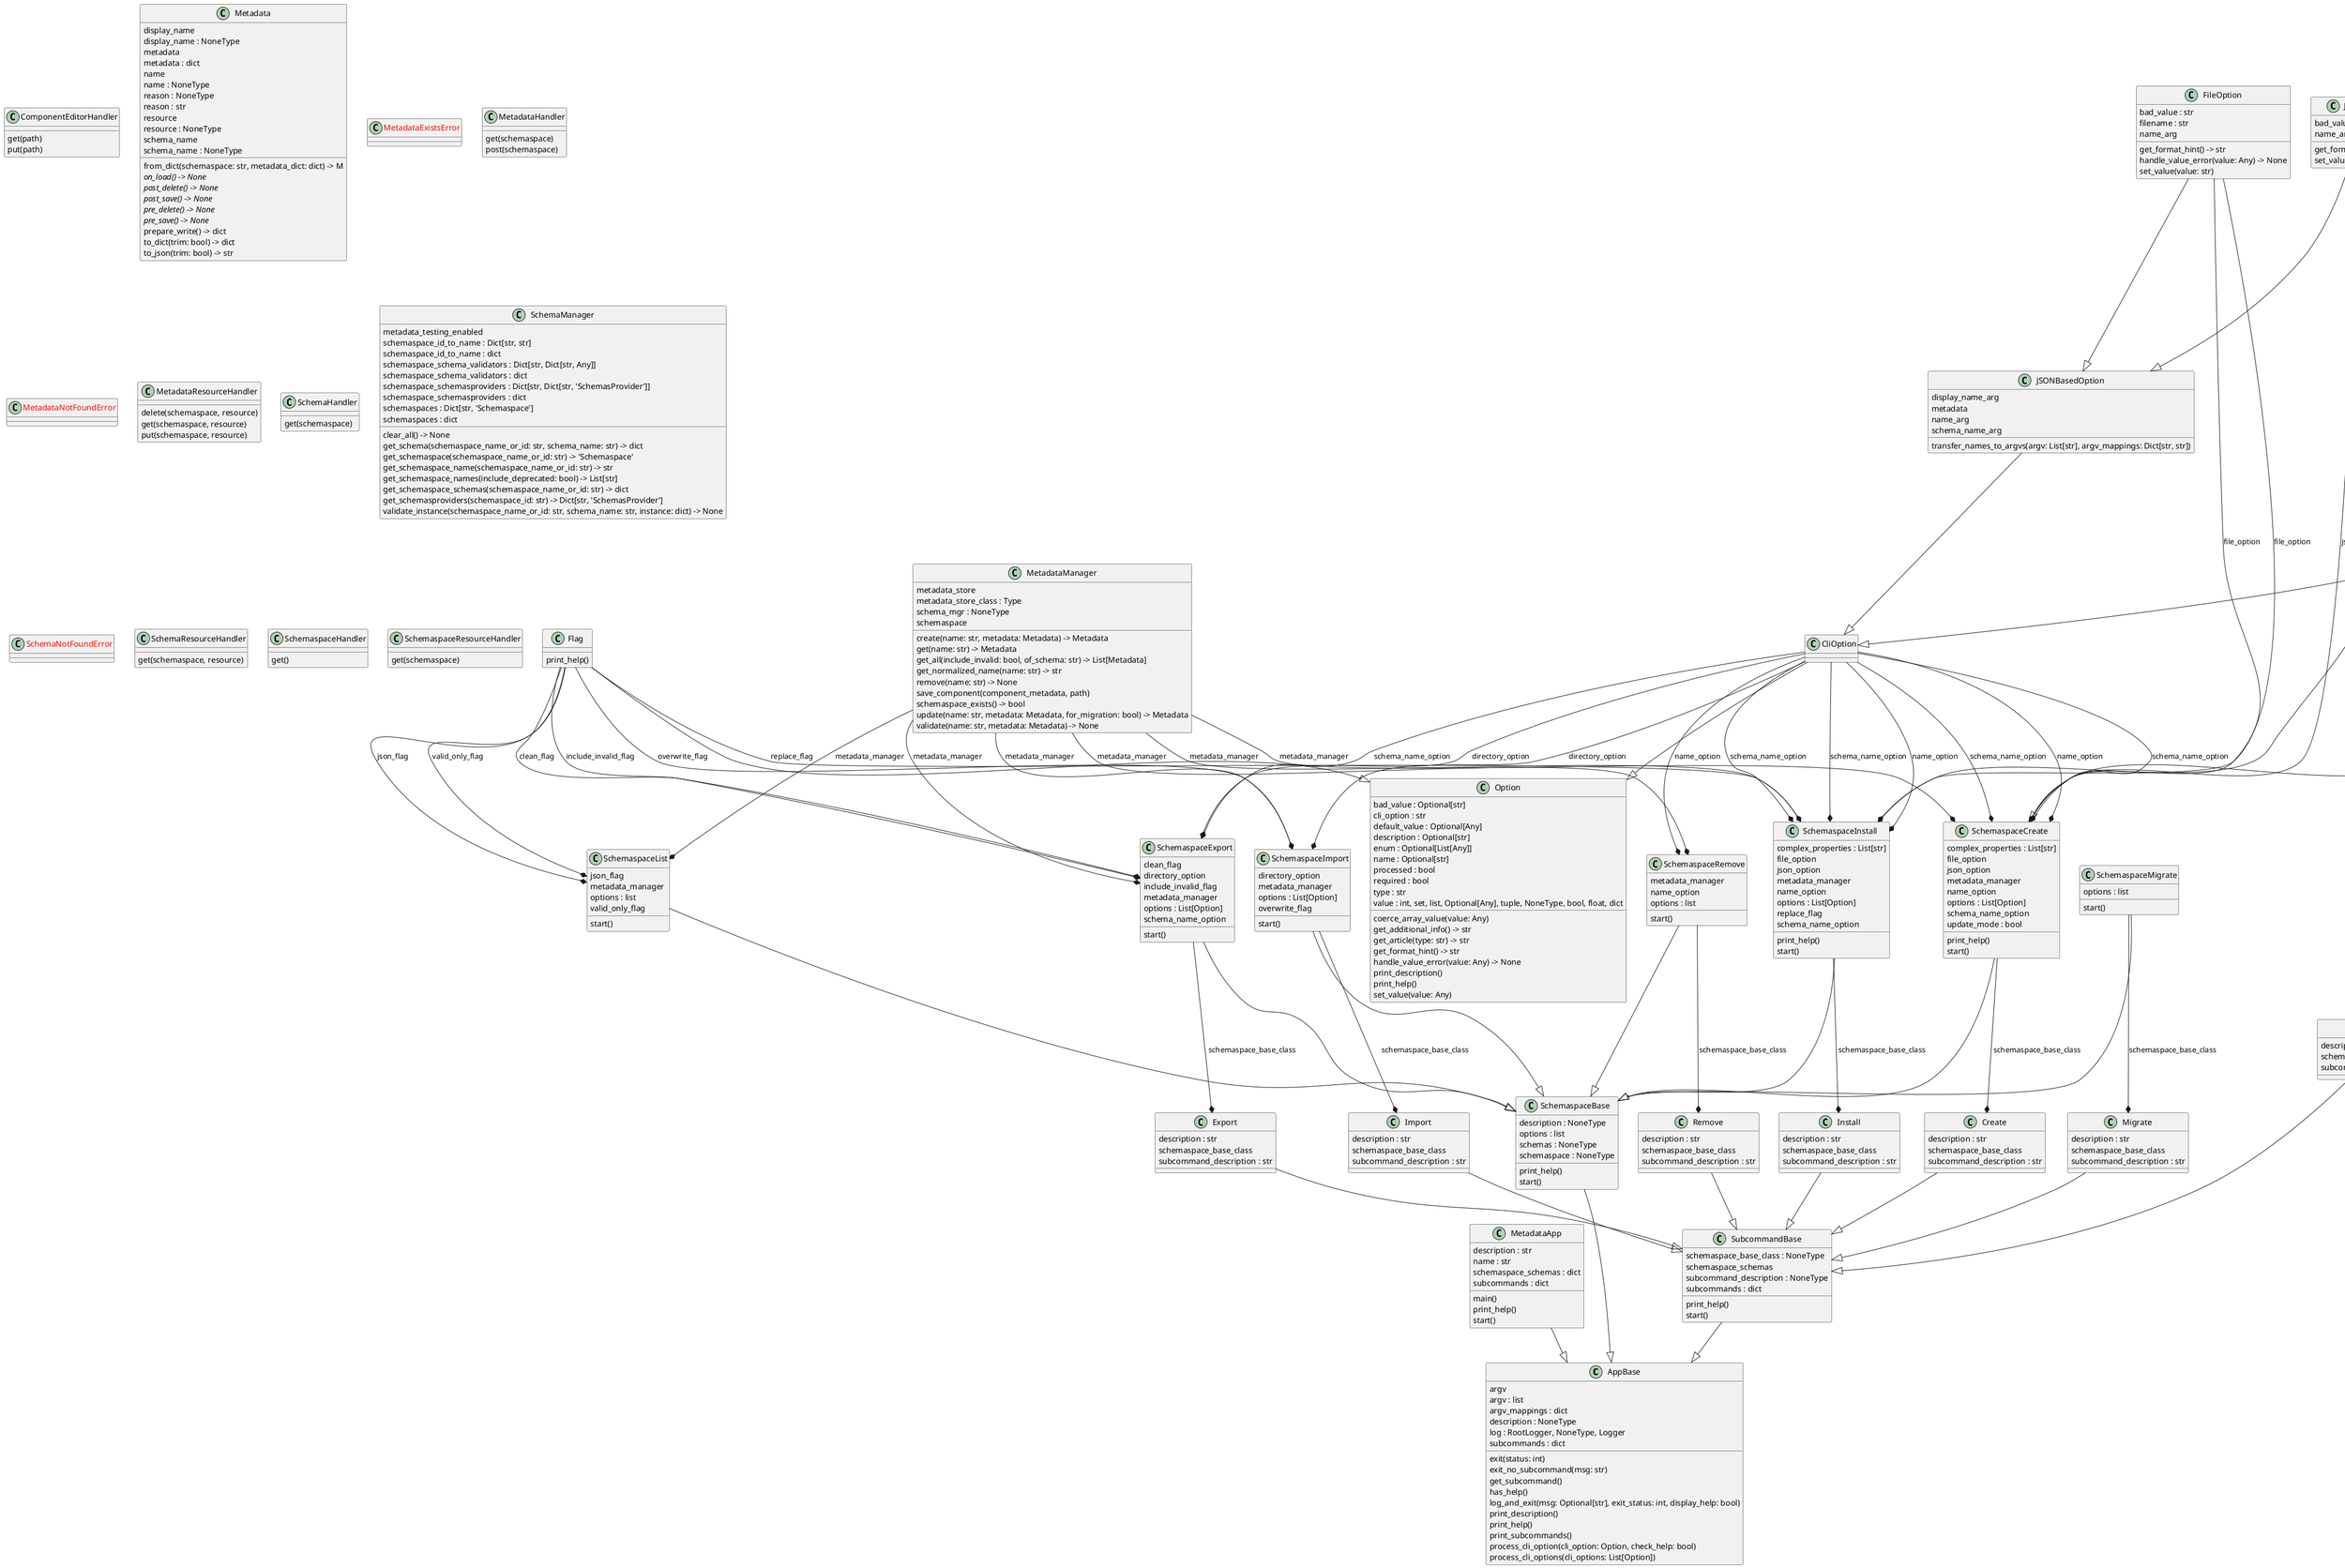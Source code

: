 @startuml classes
set namespaceSeparator none
class "AppBase" as elyra.metadata.metadata_app_utils.AppBase {
  argv
  argv : list
  argv_mappings : dict
  description : NoneType
  log : RootLogger, NoneType, Logger
  subcommands : dict
  exit(status: int)
  exit_no_subcommand(msg: str)
  get_subcommand()
  has_help()
  log_and_exit(msg: Optional[str], exit_status: int, display_help: bool)
  print_description()
  print_help()
  print_subcommands()
  process_cli_option(cli_option: Option, check_help: bool)
  process_cli_options(cli_options: List[Option])
}
class "CliOption" as elyra.metadata.metadata_app_utils.CliOption {
}
class "CodeSnippets" as elyra.metadata.schemaspaces.CodeSnippets {
  CODE_SNIPPETS_SCHEMASPACE_DISPLAY_NAME : str
  CODE_SNIPPETS_SCHEMASPACE_ID : str
  CODE_SNIPPETS_SCHEMASPACE_NAME : str
}
class "CodeSnippetsSchemas" as elyra.metadata.schemasproviders.CodeSnippetsSchemas {
  get_schemas() -> List[Dict]
}
class "ComponentCatalogs" as elyra.metadata.schemaspaces.ComponentCatalogs {
  COMPONENT_CATALOGS_SCHEMASPACE_DISPLAY_NAME : str
  COMPONENT_CATALOGS_SCHEMASPACE_ID : str
  COMPONENT_CATALOGS_SCHEMASPACE_NAME : str
}
class "ComponentCatalogsSchemas" as elyra.metadata.schemasproviders.ComponentCatalogsSchemas {
  get_schemas() -> List[Dict]
}
class "ComponentEditorHandler" as elyra.metadata.handlers.ComponentEditorHandler {
  get(path)
  put(path)
}
class "Create" as elyra.metadata.metadata_app.Create {
  description : str
  schemaspace_base_class
  subcommand_description : str
}
class "ElyraSchemasProvider" as elyra.metadata.schemasproviders.ElyraSchemasProvider {
  f
  json_file
  local_schemas : list
  log : NoneType, RootLogger
  schema_dir
  schema_file
  schema_files
  schema_json
  get_local_schemas_by_schemaspace(schemaspace_id: str) -> List[Dict]
}
class "Export" as elyra.metadata.metadata_app.Export {
  description : str
  schemaspace_base_class
  subcommand_description : str
}
class "FileChangeHandler" as elyra.metadata.storage.FileChangeHandler {
  file_metadata_cache
  log
  dispatch(event)
  on_deleted(event)
  on_modified(event)
}
class "FileMetadataCache" as elyra.metadata.storage.FileMetadataCache {
  enabled : Bool
  hits : int
  max_size : Int
  misses : int
  observed_dirs : set
  observer : KqueueObserver, PollingObserver, WindowsApiObserver, InotifyObserver, FSEventsObserver
  trims : int
  add_item(path: str, entry: Dict[str, Any]) -> None
  get_item(path: str) -> Optional[Dict[str, Any]]
  remove_item(path: str) -> Optional[Dict[str, Any]]
}
class "FileMetadataStore" as elyra.metadata.storage.FileMetadataStore {
  cache : NoneType
  metadata_paths : list
  preferred_metadata_dir
  delete_instance(metadata: dict) -> None
  fetch_instances(name: Optional[str], include_invalid: bool) -> List[dict]
  metadata_path()
  schemaspace_exists() -> bool
  store_instance(name: str, metadata: dict, for_update: bool) -> dict
}
class "FileOption" as elyra.metadata.metadata_app_utils.FileOption {
  bad_value : str
  filename : str
  name_arg
  get_format_hint() -> str
  handle_value_error(value: Any) -> None
  set_value(value: str)
}
class "Flag" as elyra.metadata.metadata_app_utils.Flag {
  print_help()
}
class "Import" as elyra.metadata.metadata_app.Import {
  description : str
  schemaspace_base_class
  subcommand_description : str
}
class "Install" as elyra.metadata.metadata_app.Install {
  description : str
  schemaspace_base_class
  subcommand_description : str
}
class "JSONBasedOption" as elyra.metadata.metadata_app_utils.JSONBasedOption {
  display_name_arg
  metadata
  name_arg
  schema_name_arg
  transfer_names_to_argvs(argv: List[str], argv_mappings: Dict[str, str])
}
class "JSONOption" as elyra.metadata.metadata_app_utils.JSONOption {
  bad_value : str
  name_arg
  get_format_hint() -> str
  set_value(value: str)
}
class "Metadata" as elyra.metadata.metadata.Metadata {
  display_name
  display_name : NoneType
  metadata
  metadata : dict
  name
  name : NoneType
  reason : NoneType
  reason : str
  resource
  resource : NoneType
  schema_name
  schema_name : NoneType
  from_dict(schemaspace: str, metadata_dict: dict) -> M
  {abstract}on_load() -> None
  {abstract}post_delete() -> None
  {abstract}post_save() -> None
  {abstract}pre_delete() -> None
  {abstract}pre_save() -> None
  prepare_write() -> dict
  to_dict(trim: bool) -> dict
  to_json(trim: bool) -> str
}
class "MetadataApp" as elyra.metadata.metadata_app.MetadataApp {
  description : str
  name : str
  schemaspace_schemas : dict
  subcommands : dict
  main()
  print_help()
  start()
}
class "<color:red>MetadataExistsError</color>" as elyra.metadata.error.MetadataExistsError {
}
class "MetadataHandler" as elyra.metadata.handlers.MetadataHandler {
  get(schemaspace)
  post(schemaspace)
}
class "MetadataManager" as elyra.metadata.manager.MetadataManager {
  metadata_store
  metadata_store_class : Type
  schema_mgr : NoneType
  schemaspace
  create(name: str, metadata: Metadata) -> Metadata
  get(name: str) -> Metadata
  get_all(include_invalid: bool, of_schema: str) -> List[Metadata]
  get_normalized_name(name: str) -> str
  remove(name: str) -> None
  save_component(component_metadata, path)
  schemaspace_exists() -> bool
  update(name: str, metadata: Metadata, for_migration: bool) -> Metadata
  validate(name: str, metadata: Metadata) -> None
}
class "<color:red>MetadataNotFoundError</color>" as elyra.metadata.error.MetadataNotFoundError {
}
class "MetadataResourceHandler" as elyra.metadata.handlers.MetadataResourceHandler {
  delete(schemaspace, resource)
  get(schemaspace, resource)
  put(schemaspace, resource)
}
class "MetadataSchemaProperty" as elyra.metadata.metadata_app_utils.MetadataSchemaProperty {
  unsupported_meta_props
  get_additional_info() -> str
}
class "MetadataStore" as elyra.metadata.storage.MetadataStore {
  log : NoneType, RootLogger
  schemaspace
  {abstract}delete_instance(metadata: dict) -> None
  {abstract}fetch_instances(name: Optional[str], include_invalid: bool) -> List[dict]
  {abstract}schemaspace_exists() -> bool
  {abstract}store_instance(name: str, metadata: dict, for_update: bool) -> dict
}
class "Migrate" as elyra.metadata.metadata_app.Migrate {
  description : str
  schemaspace_base_class
  subcommand_description : str
}
class "Option" as elyra.metadata.metadata_app_utils.Option {
  bad_value : Optional[str]
  cli_option : str
  default_value : Optional[Any]
  description : Optional[str]
  enum : Optional[List[Any]]
  name : Optional[str]
  processed : bool
  required : bool
  type : str
  value : int, set, list, Optional[Any], tuple, NoneType, bool, float, dict
  coerce_array_value(value: Any)
  get_additional_info() -> str
  get_article(type: str) -> str
  get_format_hint() -> str
  handle_value_error(value: Any) -> None
  print_description()
  print_help()
  set_value(value: Any)
}
class "Remove" as elyra.metadata.metadata_app.Remove {
  description : str
  schemaspace_base_class
  subcommand_description : str
}
class "RuntimeImages" as elyra.metadata.schemaspaces.RuntimeImages {
  RUNTIMES_IMAGES_SCHEMASPACE_DISPLAY_NAME : str
  RUNTIMES_IMAGES_SCHEMASPACE_NAME : str
  RUNTIME_IMAGES_SCHEMASPACE_ID : str
}
class "RuntimeImagesSchemas" as elyra.metadata.schemasproviders.RuntimeImagesSchemas {
  get_schemas() -> List[Dict]
}
class "Runtimes" as elyra.metadata.schemaspaces.Runtimes {
  RUNTIMES_SCHEMASPACE_DISPLAY_NAME : str
  RUNTIMES_SCHEMASPACE_ID : str
  RUNTIMES_SCHEMASPACE_NAME : str
}
class "RuntimesSchemas" as elyra.metadata.schemasproviders.RuntimesSchemas {
  get_schemas() -> List[Dict]
}
class "SchemaHandler" as elyra.metadata.handlers.SchemaHandler {
  get(schemaspace)
}
class "SchemaManager" as elyra.metadata.schema.SchemaManager {
  metadata_testing_enabled
  schemaspace_id_to_name : Dict[str, str]
  schemaspace_id_to_name : dict
  schemaspace_schema_validators : Dict[str, Dict[str, Any]]
  schemaspace_schema_validators : dict
  schemaspace_schemasproviders : Dict[str, Dict[str, 'SchemasProvider']]
  schemaspace_schemasproviders : dict
  schemaspaces : Dict[str, 'Schemaspace']
  schemaspaces : dict
  clear_all() -> None
  get_schema(schemaspace_name_or_id: str, schema_name: str) -> dict
  get_schemaspace(schemaspace_name_or_id: str) -> 'Schemaspace'
  get_schemaspace_name(schemaspace_name_or_id: str) -> str
  get_schemaspace_names(include_deprecated: bool) -> List[str]
  get_schemaspace_schemas(schemaspace_name_or_id: str) -> dict
  get_schemasproviders(schemaspace_id: str) -> Dict[str, 'SchemasProvider']
  validate_instance(schemaspace_name_or_id: str, schema_name: str, instance: dict) -> None
}
class "<color:red>SchemaNotFoundError</color>" as elyra.metadata.error.SchemaNotFoundError {
}
class "SchemaProperty" as elyra.metadata.metadata_app_utils.SchemaProperty {
  print_meta_properties : bool
  schema_property : Dict
  skipped_keywords
  unsupported_keywords : set
  print_description()
}
class "SchemaResourceHandler" as elyra.metadata.handlers.SchemaResourceHandler {
  get(schemaspace, resource)
}
class "SchemasProvider" as elyra.metadata.schema.SchemasProvider {
  log : Logger
  log : NoneType, RootLogger, Logger
  {abstract}get_schemas() -> List[Dict]
  get_validator(schema: dict) -> Any
  migrate() -> List[str]
}
class "Schemaspace" as elyra.metadata.schema.Schemaspace {
  deprecated_schema_names
  description
  display_name
  id
  is_deprecated
  name
  schemas
  add_schema(schema: Dict) -> None
  filter_schema(schema: Dict) -> Dict
  migrate() -> List[str]
}
class "SchemaspaceBase" as elyra.metadata.metadata_app.SchemaspaceBase {
  description : NoneType
  options : list
  schemas : NoneType
  schemaspace : NoneType
  print_help()
  start()
}
class "SchemaspaceCreate" as elyra.metadata.metadata_app.SchemaspaceCreate {
  complex_properties : List[str]
  file_option
  json_option
  metadata_manager
  name_option
  options : List[Option]
  schema_name_option
  update_mode : bool
  print_help()
  start()
}
class "SchemaspaceExport" as elyra.metadata.metadata_app.SchemaspaceExport {
  clean_flag
  directory_option
  include_invalid_flag
  metadata_manager
  options : List[Option]
  schema_name_option
  start()
}
class "SchemaspaceHandler" as elyra.metadata.handlers.SchemaspaceHandler {
  get()
}
class "SchemaspaceImport" as elyra.metadata.metadata_app.SchemaspaceImport {
  directory_option
  metadata_manager
  options : List[Option]
  overwrite_flag
  start()
}
class "SchemaspaceInstall" as elyra.metadata.metadata_app.SchemaspaceInstall {
  complex_properties : List[str]
  file_option
  json_option
  metadata_manager
  name_option
  options : List[Option]
  replace_flag
  schema_name_option
  print_help()
  start()
}
class "SchemaspaceList" as elyra.metadata.metadata_app.SchemaspaceList {
  json_flag
  metadata_manager
  options : list
  valid_only_flag
  start()
}
class "SchemaspaceMigrate" as elyra.metadata.metadata_app.SchemaspaceMigrate {
  options : list
  start()
}
class "SchemaspaceRemove" as elyra.metadata.metadata_app.SchemaspaceRemove {
  metadata_manager
  name_option
  options : list
  start()
}
class "SchemaspaceResourceHandler" as elyra.metadata.handlers.SchemaspaceResourceHandler {
  get(schemaspace)
}
class "SchemaspaceUpdate" as elyra.metadata.metadata_app.SchemaspaceUpdate {
  update_mode : bool
}
class "SubcommandBase" as elyra.metadata.metadata_app.SubcommandBase {
  schemaspace_base_class : NoneType
  schemaspace_schemas
  subcommand_description : NoneType
  subcommands : dict
  print_help()
  start()
}
class "Update" as elyra.metadata.metadata_app.Update {
  description : str
  schemaspace_base_class
  subcommand_description : str
}
elyra.metadata.metadata_app.Create --|> elyra.metadata.metadata_app.SubcommandBase
elyra.metadata.metadata_app.Export --|> elyra.metadata.metadata_app.SubcommandBase
elyra.metadata.metadata_app.Import --|> elyra.metadata.metadata_app.SubcommandBase
elyra.metadata.metadata_app.Install --|> elyra.metadata.metadata_app.SubcommandBase
elyra.metadata.metadata_app.MetadataApp --|> elyra.metadata.metadata_app_utils.AppBase
elyra.metadata.metadata_app.Migrate --|> elyra.metadata.metadata_app.SubcommandBase
elyra.metadata.metadata_app.Remove --|> elyra.metadata.metadata_app.SubcommandBase
elyra.metadata.metadata_app.SchemaspaceBase --|> elyra.metadata.metadata_app_utils.AppBase
elyra.metadata.metadata_app.SchemaspaceCreate --|> elyra.metadata.metadata_app.SchemaspaceBase
elyra.metadata.metadata_app.SchemaspaceExport --|> elyra.metadata.metadata_app.SchemaspaceBase
elyra.metadata.metadata_app.SchemaspaceImport --|> elyra.metadata.metadata_app.SchemaspaceBase
elyra.metadata.metadata_app.SchemaspaceInstall --|> elyra.metadata.metadata_app.SchemaspaceBase
elyra.metadata.metadata_app.SchemaspaceList --|> elyra.metadata.metadata_app.SchemaspaceBase
elyra.metadata.metadata_app.SchemaspaceMigrate --|> elyra.metadata.metadata_app.SchemaspaceBase
elyra.metadata.metadata_app.SchemaspaceRemove --|> elyra.metadata.metadata_app.SchemaspaceBase
elyra.metadata.metadata_app.SchemaspaceUpdate --|> elyra.metadata.metadata_app.SchemaspaceCreate
elyra.metadata.metadata_app.SubcommandBase --|> elyra.metadata.metadata_app_utils.AppBase
elyra.metadata.metadata_app.Update --|> elyra.metadata.metadata_app.SubcommandBase
elyra.metadata.metadata_app_utils.CliOption --|> elyra.metadata.metadata_app_utils.Option
elyra.metadata.metadata_app_utils.FileOption --|> elyra.metadata.metadata_app_utils.JSONBasedOption
elyra.metadata.metadata_app_utils.Flag --|> elyra.metadata.metadata_app_utils.Option
elyra.metadata.metadata_app_utils.JSONBasedOption --|> elyra.metadata.metadata_app_utils.CliOption
elyra.metadata.metadata_app_utils.JSONOption --|> elyra.metadata.metadata_app_utils.JSONBasedOption
elyra.metadata.metadata_app_utils.MetadataSchemaProperty --|> elyra.metadata.metadata_app_utils.SchemaProperty
elyra.metadata.metadata_app_utils.SchemaProperty --|> elyra.metadata.metadata_app_utils.CliOption
elyra.metadata.schemaspaces.CodeSnippets --|> elyra.metadata.schema.Schemaspace
elyra.metadata.schemaspaces.ComponentCatalogs --|> elyra.metadata.schema.Schemaspace
elyra.metadata.schemaspaces.RuntimeImages --|> elyra.metadata.schema.Schemaspace
elyra.metadata.schemaspaces.Runtimes --|> elyra.metadata.schema.Schemaspace
elyra.metadata.schemasproviders.CodeSnippetsSchemas --|> elyra.metadata.schemasproviders.ElyraSchemasProvider
elyra.metadata.schemasproviders.ComponentCatalogsSchemas --|> elyra.metadata.schemasproviders.ElyraSchemasProvider
elyra.metadata.schemasproviders.ElyraSchemasProvider --|> elyra.metadata.schema.SchemasProvider
elyra.metadata.schemasproviders.RuntimeImagesSchemas --|> elyra.metadata.schemasproviders.ElyraSchemasProvider
elyra.metadata.schemasproviders.RuntimesSchemas --|> elyra.metadata.schemasproviders.ElyraSchemasProvider
elyra.metadata.storage.FileMetadataStore --|> elyra.metadata.storage.MetadataStore
elyra.metadata.manager.MetadataManager --* elyra.metadata.metadata_app.SchemaspaceCreate : metadata_manager
elyra.metadata.manager.MetadataManager --* elyra.metadata.metadata_app.SchemaspaceExport : metadata_manager
elyra.metadata.manager.MetadataManager --* elyra.metadata.metadata_app.SchemaspaceImport : metadata_manager
elyra.metadata.manager.MetadataManager --* elyra.metadata.metadata_app.SchemaspaceInstall : metadata_manager
elyra.metadata.manager.MetadataManager --* elyra.metadata.metadata_app.SchemaspaceList : metadata_manager
elyra.metadata.manager.MetadataManager --* elyra.metadata.metadata_app.SchemaspaceRemove : metadata_manager
elyra.metadata.metadata_app.SchemaspaceCreate --* elyra.metadata.metadata_app.Create : schemaspace_base_class
elyra.metadata.metadata_app.SchemaspaceExport --* elyra.metadata.metadata_app.Export : schemaspace_base_class
elyra.metadata.metadata_app.SchemaspaceImport --* elyra.metadata.metadata_app.Import : schemaspace_base_class
elyra.metadata.metadata_app.SchemaspaceInstall --* elyra.metadata.metadata_app.Install : schemaspace_base_class
elyra.metadata.metadata_app.SchemaspaceMigrate --* elyra.metadata.metadata_app.Migrate : schemaspace_base_class
elyra.metadata.metadata_app.SchemaspaceRemove --* elyra.metadata.metadata_app.Remove : schemaspace_base_class
elyra.metadata.metadata_app.SchemaspaceUpdate --* elyra.metadata.metadata_app.Update : schemaspace_base_class
elyra.metadata.metadata_app_utils.CliOption --* elyra.metadata.metadata_app.SchemaspaceCreate : schema_name_option
elyra.metadata.metadata_app_utils.CliOption --* elyra.metadata.metadata_app.SchemaspaceCreate : schema_name_option
elyra.metadata.metadata_app_utils.CliOption --* elyra.metadata.metadata_app.SchemaspaceCreate : name_option
elyra.metadata.metadata_app_utils.CliOption --* elyra.metadata.metadata_app.SchemaspaceExport : schema_name_option
elyra.metadata.metadata_app_utils.CliOption --* elyra.metadata.metadata_app.SchemaspaceExport : directory_option
elyra.metadata.metadata_app_utils.CliOption --* elyra.metadata.metadata_app.SchemaspaceImport : directory_option
elyra.metadata.metadata_app_utils.CliOption --* elyra.metadata.metadata_app.SchemaspaceInstall : schema_name_option
elyra.metadata.metadata_app_utils.CliOption --* elyra.metadata.metadata_app.SchemaspaceInstall : schema_name_option
elyra.metadata.metadata_app_utils.CliOption --* elyra.metadata.metadata_app.SchemaspaceInstall : name_option
elyra.metadata.metadata_app_utils.CliOption --* elyra.metadata.metadata_app.SchemaspaceRemove : name_option
elyra.metadata.metadata_app_utils.FileOption --* elyra.metadata.metadata_app.SchemaspaceCreate : file_option
elyra.metadata.metadata_app_utils.FileOption --* elyra.metadata.metadata_app.SchemaspaceInstall : file_option
elyra.metadata.metadata_app_utils.Flag --* elyra.metadata.metadata_app.SchemaspaceExport : include_invalid_flag
elyra.metadata.metadata_app_utils.Flag --* elyra.metadata.metadata_app.SchemaspaceExport : clean_flag
elyra.metadata.metadata_app_utils.Flag --* elyra.metadata.metadata_app.SchemaspaceImport : overwrite_flag
elyra.metadata.metadata_app_utils.Flag --* elyra.metadata.metadata_app.SchemaspaceInstall : replace_flag
elyra.metadata.metadata_app_utils.Flag --* elyra.metadata.metadata_app.SchemaspaceList : json_flag
elyra.metadata.metadata_app_utils.Flag --* elyra.metadata.metadata_app.SchemaspaceList : valid_only_flag
elyra.metadata.metadata_app_utils.JSONOption --* elyra.metadata.metadata_app.SchemaspaceCreate : json_option
elyra.metadata.metadata_app_utils.JSONOption --* elyra.metadata.metadata_app.SchemaspaceInstall : json_option
elyra.metadata.storage.FileMetadataCache --o elyra.metadata.storage.FileChangeHandler : file_metadata_cache
@enduml
